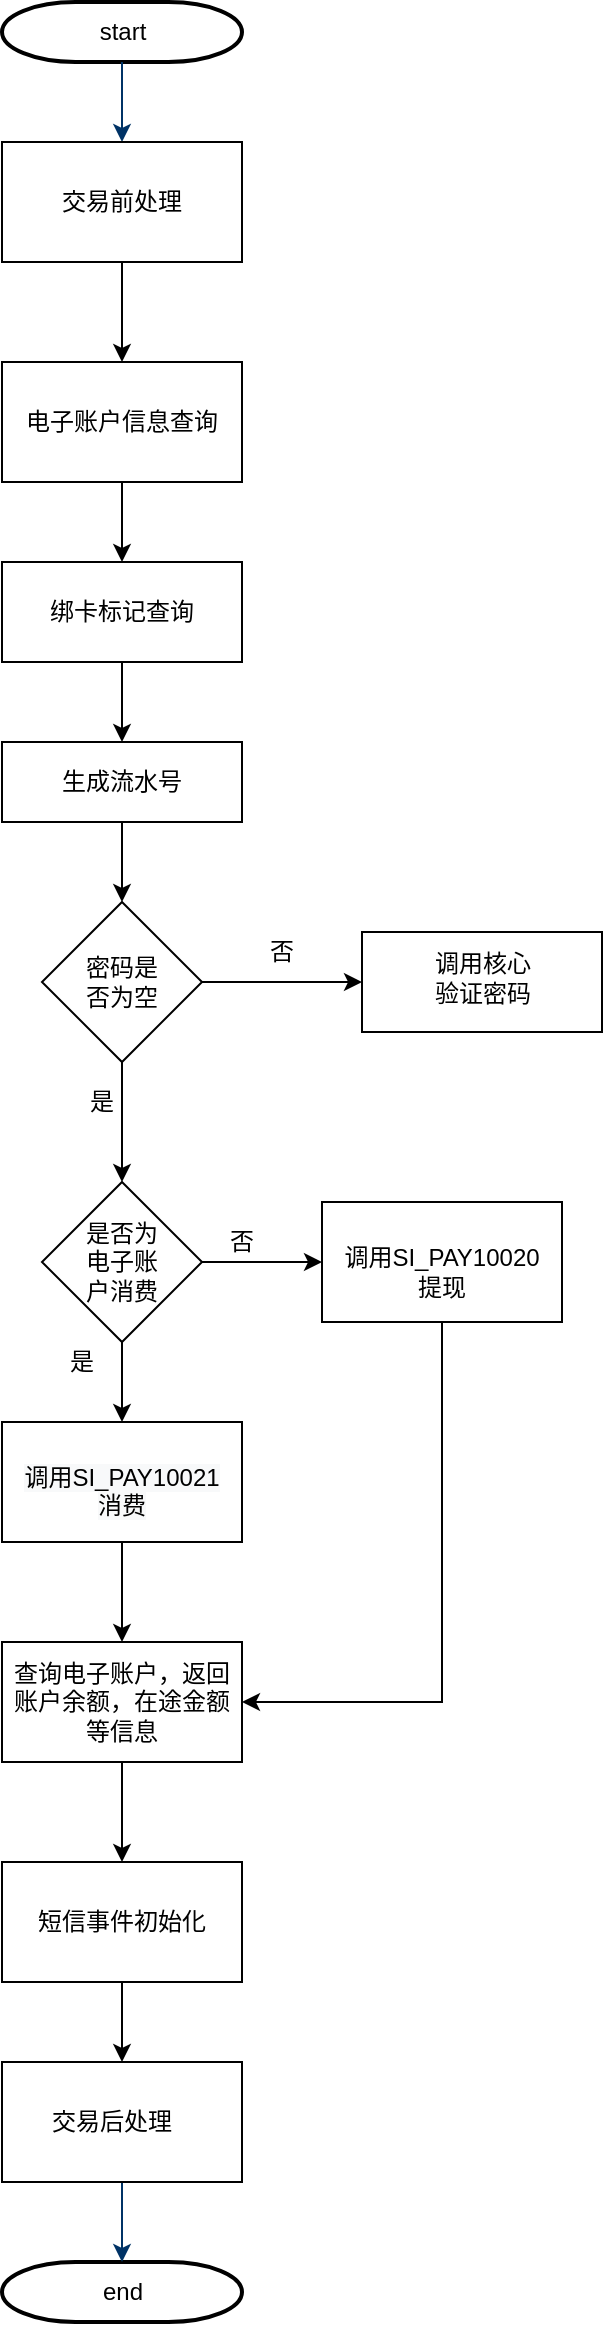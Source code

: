 <mxfile version="14.8.0" type="github" pages="5">
  <diagram id="6a731a19-8d31-9384-78a2-239565b7b9f0" name="SI_ACC80001">
    <mxGraphModel dx="868" dy="450" grid="1" gridSize="10" guides="1" tooltips="1" connect="1" arrows="1" fold="1" page="1" pageScale="1" pageWidth="1169" pageHeight="827" background="none" math="0" shadow="0">
      <root>
        <mxCell id="0" />
        <mxCell id="1" parent="0" />
        <mxCell id="2" value="start" style="shape=mxgraph.flowchart.terminator;strokeWidth=2;gradientColor=none;gradientDirection=north;fontStyle=0;html=1;" parent="1" vertex="1">
          <mxGeometry x="260" y="60" width="120" height="30" as="geometry" />
        </mxCell>
        <mxCell id="7" style="fontStyle=1;strokeColor=#003366;strokeWidth=1;html=1;" parent="1" source="2" edge="1">
          <mxGeometry relative="1" as="geometry">
            <mxPoint x="320" y="130" as="targetPoint" />
          </mxGeometry>
        </mxCell>
        <mxCell id="40" value="end" style="shape=mxgraph.flowchart.terminator;strokeWidth=2;gradientColor=none;gradientDirection=north;fontStyle=0;html=1;" parent="1" vertex="1">
          <mxGeometry x="260" y="1190" width="120" height="30" as="geometry" />
        </mxCell>
        <mxCell id="43" value="" style="edgeStyle=elbowEdgeStyle;elbow=vertical;entryX=0.5;entryY=0;entryPerimeter=0;fontStyle=1;strokeColor=#003366;strokeWidth=1;html=1;" parent="1" target="40" edge="1">
          <mxGeometry y="-720" width="100" height="100" as="geometry">
            <mxPoint x="320" y="1150" as="sourcePoint" />
            <mxPoint x="100" y="-720" as="targetPoint" />
          </mxGeometry>
        </mxCell>
        <mxCell id="XqcrUaqYiDmMF5uCV5Nd-58" style="edgeStyle=orthogonalEdgeStyle;rounded=0;orthogonalLoop=1;jettySize=auto;html=1;entryX=0.5;entryY=0;entryDx=0;entryDy=0;" parent="1" source="XqcrUaqYiDmMF5uCV5Nd-55" target="XqcrUaqYiDmMF5uCV5Nd-57" edge="1">
          <mxGeometry relative="1" as="geometry" />
        </mxCell>
        <mxCell id="XqcrUaqYiDmMF5uCV5Nd-55" value="" style="rounded=0;whiteSpace=wrap;html=1;" parent="1" vertex="1">
          <mxGeometry x="260" y="130" width="120" height="60" as="geometry" />
        </mxCell>
        <mxCell id="XqcrUaqYiDmMF5uCV5Nd-56" value="交易前处理" style="text;html=1;strokeColor=none;fillColor=none;align=center;verticalAlign=middle;whiteSpace=wrap;rounded=0;" parent="1" vertex="1">
          <mxGeometry x="280" y="150" width="80" height="20" as="geometry" />
        </mxCell>
        <mxCell id="XqcrUaqYiDmMF5uCV5Nd-62" style="edgeStyle=orthogonalEdgeStyle;rounded=0;orthogonalLoop=1;jettySize=auto;html=1;exitX=0.5;exitY=1;exitDx=0;exitDy=0;entryX=0.5;entryY=0;entryDx=0;entryDy=0;" parent="1" source="XqcrUaqYiDmMF5uCV5Nd-57" target="XqcrUaqYiDmMF5uCV5Nd-60" edge="1">
          <mxGeometry relative="1" as="geometry" />
        </mxCell>
        <mxCell id="XqcrUaqYiDmMF5uCV5Nd-57" value="" style="rounded=0;whiteSpace=wrap;html=1;" parent="1" vertex="1">
          <mxGeometry x="260" y="240" width="120" height="60" as="geometry" />
        </mxCell>
        <mxCell id="XqcrUaqYiDmMF5uCV5Nd-59" value="电子账户信息查询" style="text;html=1;strokeColor=none;fillColor=none;align=center;verticalAlign=middle;whiteSpace=wrap;rounded=0;" parent="1" vertex="1">
          <mxGeometry x="260" y="260" width="120" height="20" as="geometry" />
        </mxCell>
        <mxCell id="XqcrUaqYiDmMF5uCV5Nd-65" style="edgeStyle=orthogonalEdgeStyle;rounded=0;orthogonalLoop=1;jettySize=auto;html=1;exitX=0.5;exitY=1;exitDx=0;exitDy=0;entryX=0.5;entryY=0;entryDx=0;entryDy=0;" parent="1" source="XqcrUaqYiDmMF5uCV5Nd-60" target="XqcrUaqYiDmMF5uCV5Nd-63" edge="1">
          <mxGeometry relative="1" as="geometry" />
        </mxCell>
        <mxCell id="XqcrUaqYiDmMF5uCV5Nd-60" value="" style="rounded=0;whiteSpace=wrap;html=1;" parent="1" vertex="1">
          <mxGeometry x="260" y="340" width="120" height="50" as="geometry" />
        </mxCell>
        <mxCell id="XqcrUaqYiDmMF5uCV5Nd-61" value="绑卡标记查询" style="text;html=1;strokeColor=none;fillColor=none;align=center;verticalAlign=middle;whiteSpace=wrap;rounded=0;" parent="1" vertex="1">
          <mxGeometry x="260" y="355" width="120" height="20" as="geometry" />
        </mxCell>
        <mxCell id="XqcrUaqYiDmMF5uCV5Nd-68" style="edgeStyle=orthogonalEdgeStyle;rounded=0;orthogonalLoop=1;jettySize=auto;html=1;exitX=0.5;exitY=1;exitDx=0;exitDy=0;entryX=0.5;entryY=0;entryDx=0;entryDy=0;" parent="1" source="XqcrUaqYiDmMF5uCV5Nd-63" target="XqcrUaqYiDmMF5uCV5Nd-66" edge="1">
          <mxGeometry relative="1" as="geometry" />
        </mxCell>
        <mxCell id="XqcrUaqYiDmMF5uCV5Nd-63" value="" style="rounded=0;whiteSpace=wrap;html=1;" parent="1" vertex="1">
          <mxGeometry x="260" y="430" width="120" height="40" as="geometry" />
        </mxCell>
        <mxCell id="XqcrUaqYiDmMF5uCV5Nd-64" value="生成流水号" style="text;html=1;strokeColor=none;fillColor=none;align=center;verticalAlign=middle;whiteSpace=wrap;rounded=0;" parent="1" vertex="1">
          <mxGeometry x="260" y="440" width="120" height="20" as="geometry" />
        </mxCell>
        <mxCell id="XqcrUaqYiDmMF5uCV5Nd-71" style="edgeStyle=orthogonalEdgeStyle;rounded=0;orthogonalLoop=1;jettySize=auto;html=1;entryX=0;entryY=0.5;entryDx=0;entryDy=0;" parent="1" source="XqcrUaqYiDmMF5uCV5Nd-66" target="XqcrUaqYiDmMF5uCV5Nd-69" edge="1">
          <mxGeometry relative="1" as="geometry" />
        </mxCell>
        <mxCell id="XqcrUaqYiDmMF5uCV5Nd-73" style="edgeStyle=orthogonalEdgeStyle;rounded=0;orthogonalLoop=1;jettySize=auto;html=1;exitX=0.5;exitY=1;exitDx=0;exitDy=0;" parent="1" source="XqcrUaqYiDmMF5uCV5Nd-66" edge="1">
          <mxGeometry relative="1" as="geometry">
            <mxPoint x="320" y="650" as="targetPoint" />
          </mxGeometry>
        </mxCell>
        <mxCell id="XqcrUaqYiDmMF5uCV5Nd-66" value="" style="rhombus;whiteSpace=wrap;html=1;" parent="1" vertex="1">
          <mxGeometry x="280" y="510" width="80" height="80" as="geometry" />
        </mxCell>
        <mxCell id="XqcrUaqYiDmMF5uCV5Nd-67" value="密码是否为空" style="text;html=1;strokeColor=none;fillColor=none;align=center;verticalAlign=middle;whiteSpace=wrap;rounded=0;" parent="1" vertex="1">
          <mxGeometry x="300" y="540" width="40" height="20" as="geometry" />
        </mxCell>
        <mxCell id="XqcrUaqYiDmMF5uCV5Nd-69" value="" style="rounded=0;whiteSpace=wrap;html=1;" parent="1" vertex="1">
          <mxGeometry x="440" y="525" width="120" height="50" as="geometry" />
        </mxCell>
        <mxCell id="XqcrUaqYiDmMF5uCV5Nd-70" value="调用核心验证密码" style="text;html=1;strokeColor=none;fillColor=none;align=center;verticalAlign=middle;whiteSpace=wrap;rounded=0;" parent="1" vertex="1">
          <mxGeometry x="472.5" y="540" width="55" height="15" as="geometry" />
        </mxCell>
        <mxCell id="XqcrUaqYiDmMF5uCV5Nd-72" value="否" style="text;html=1;strokeColor=none;fillColor=none;align=center;verticalAlign=middle;whiteSpace=wrap;rounded=0;" parent="1" vertex="1">
          <mxGeometry x="380" y="525" width="40" height="20" as="geometry" />
        </mxCell>
        <mxCell id="XqcrUaqYiDmMF5uCV5Nd-75" value="是" style="text;html=1;strokeColor=none;fillColor=none;align=center;verticalAlign=middle;whiteSpace=wrap;rounded=0;" parent="1" vertex="1">
          <mxGeometry x="290" y="600" width="40" height="20" as="geometry" />
        </mxCell>
        <mxCell id="XqcrUaqYiDmMF5uCV5Nd-81" style="edgeStyle=orthogonalEdgeStyle;rounded=0;orthogonalLoop=1;jettySize=auto;html=1;exitX=0.5;exitY=1;exitDx=0;exitDy=0;entryX=0.5;entryY=0;entryDx=0;entryDy=0;" parent="1" source="XqcrUaqYiDmMF5uCV5Nd-77" target="XqcrUaqYiDmMF5uCV5Nd-79" edge="1">
          <mxGeometry relative="1" as="geometry" />
        </mxCell>
        <mxCell id="XqcrUaqYiDmMF5uCV5Nd-82" style="edgeStyle=orthogonalEdgeStyle;rounded=0;orthogonalLoop=1;jettySize=auto;html=1;exitX=1;exitY=0.5;exitDx=0;exitDy=0;entryX=0;entryY=0.5;entryDx=0;entryDy=0;" parent="1" source="XqcrUaqYiDmMF5uCV5Nd-77" target="XqcrUaqYiDmMF5uCV5Nd-80" edge="1">
          <mxGeometry relative="1" as="geometry" />
        </mxCell>
        <mxCell id="XqcrUaqYiDmMF5uCV5Nd-77" value="" style="rhombus;whiteSpace=wrap;html=1;" parent="1" vertex="1">
          <mxGeometry x="280" y="650" width="80" height="80" as="geometry" />
        </mxCell>
        <mxCell id="XqcrUaqYiDmMF5uCV5Nd-78" value="是否为电子账户消费" style="text;html=1;strokeColor=none;fillColor=none;align=center;verticalAlign=middle;whiteSpace=wrap;rounded=0;" parent="1" vertex="1">
          <mxGeometry x="300" y="680" width="40" height="20" as="geometry" />
        </mxCell>
        <mxCell id="XqcrUaqYiDmMF5uCV5Nd-88" style="edgeStyle=orthogonalEdgeStyle;rounded=0;orthogonalLoop=1;jettySize=auto;html=1;exitX=0.5;exitY=1;exitDx=0;exitDy=0;" parent="1" source="XqcrUaqYiDmMF5uCV5Nd-79" target="XqcrUaqYiDmMF5uCV5Nd-87" edge="1">
          <mxGeometry relative="1" as="geometry" />
        </mxCell>
        <mxCell id="XqcrUaqYiDmMF5uCV5Nd-79" value="" style="rounded=0;whiteSpace=wrap;html=1;" parent="1" vertex="1">
          <mxGeometry x="260" y="770" width="120" height="60" as="geometry" />
        </mxCell>
        <mxCell id="XqcrUaqYiDmMF5uCV5Nd-90" style="edgeStyle=orthogonalEdgeStyle;rounded=0;orthogonalLoop=1;jettySize=auto;html=1;exitX=0.5;exitY=1;exitDx=0;exitDy=0;entryX=1;entryY=0.5;entryDx=0;entryDy=0;" parent="1" source="XqcrUaqYiDmMF5uCV5Nd-80" target="XqcrUaqYiDmMF5uCV5Nd-89" edge="1">
          <mxGeometry relative="1" as="geometry" />
        </mxCell>
        <mxCell id="XqcrUaqYiDmMF5uCV5Nd-80" value="" style="rounded=0;whiteSpace=wrap;html=1;" parent="1" vertex="1">
          <mxGeometry x="420" y="660" width="120" height="60" as="geometry" />
        </mxCell>
        <mxCell id="XqcrUaqYiDmMF5uCV5Nd-83" value="否" style="text;html=1;strokeColor=none;fillColor=none;align=center;verticalAlign=middle;whiteSpace=wrap;rounded=0;" parent="1" vertex="1">
          <mxGeometry x="360" y="670" width="40" height="20" as="geometry" />
        </mxCell>
        <mxCell id="XqcrUaqYiDmMF5uCV5Nd-84" value="是" style="text;html=1;strokeColor=none;fillColor=none;align=center;verticalAlign=middle;whiteSpace=wrap;rounded=0;" parent="1" vertex="1">
          <mxGeometry x="280" y="730" width="40" height="20" as="geometry" />
        </mxCell>
        <mxCell id="XqcrUaqYiDmMF5uCV5Nd-85" value="调用SI_PAY10020提现" style="text;html=1;strokeColor=none;fillColor=none;align=center;verticalAlign=middle;whiteSpace=wrap;rounded=0;" parent="1" vertex="1">
          <mxGeometry x="425" y="680" width="110" height="30" as="geometry" />
        </mxCell>
        <mxCell id="XqcrUaqYiDmMF5uCV5Nd-86" value="&lt;br&gt;&lt;br&gt;&lt;span style=&quot;color: rgb(0 , 0 , 0) ; font-family: &amp;#34;helvetica&amp;#34; ; font-size: 12px ; font-style: normal ; font-weight: 400 ; letter-spacing: normal ; text-align: center ; text-indent: 0px ; text-transform: none ; word-spacing: 0px ; background-color: rgb(248 , 249 , 250) ; display: inline ; float: none&quot;&gt;调用SI_PAY10021消费&lt;/span&gt;&lt;br&gt;" style="text;html=1;strokeColor=none;fillColor=none;align=center;verticalAlign=middle;whiteSpace=wrap;rounded=0;" parent="1" vertex="1">
          <mxGeometry x="270" y="780" width="100" height="20" as="geometry" />
        </mxCell>
        <mxCell id="XqcrUaqYiDmMF5uCV5Nd-95" style="edgeStyle=orthogonalEdgeStyle;rounded=0;orthogonalLoop=1;jettySize=auto;html=1;exitX=0.5;exitY=1;exitDx=0;exitDy=0;" parent="1" source="XqcrUaqYiDmMF5uCV5Nd-87" target="XqcrUaqYiDmMF5uCV5Nd-91" edge="1">
          <mxGeometry relative="1" as="geometry" />
        </mxCell>
        <mxCell id="XqcrUaqYiDmMF5uCV5Nd-87" value="" style="rounded=0;whiteSpace=wrap;html=1;" parent="1" vertex="1">
          <mxGeometry x="260" y="880" width="120" height="60" as="geometry" />
        </mxCell>
        <mxCell id="XqcrUaqYiDmMF5uCV5Nd-89" value="查询电子账户，返回账户余额，在途金额等信息" style="text;html=1;strokeColor=none;fillColor=none;align=center;verticalAlign=middle;whiteSpace=wrap;rounded=0;" parent="1" vertex="1">
          <mxGeometry x="260" y="900" width="120" height="20" as="geometry" />
        </mxCell>
        <mxCell id="XqcrUaqYiDmMF5uCV5Nd-96" value="" style="edgeStyle=orthogonalEdgeStyle;rounded=0;orthogonalLoop=1;jettySize=auto;html=1;entryX=0.5;entryY=0;entryDx=0;entryDy=0;" parent="1" source="XqcrUaqYiDmMF5uCV5Nd-91" target="XqcrUaqYiDmMF5uCV5Nd-92" edge="1">
          <mxGeometry relative="1" as="geometry" />
        </mxCell>
        <mxCell id="XqcrUaqYiDmMF5uCV5Nd-91" value="" style="rounded=0;whiteSpace=wrap;html=1;" parent="1" vertex="1">
          <mxGeometry x="260" y="990" width="120" height="60" as="geometry" />
        </mxCell>
        <mxCell id="XqcrUaqYiDmMF5uCV5Nd-92" value="" style="rounded=0;whiteSpace=wrap;html=1;" parent="1" vertex="1">
          <mxGeometry x="260" y="1090" width="120" height="60" as="geometry" />
        </mxCell>
        <mxCell id="XqcrUaqYiDmMF5uCV5Nd-93" value="短信事件初始化" style="text;html=1;strokeColor=none;fillColor=none;align=center;verticalAlign=middle;whiteSpace=wrap;rounded=0;" parent="1" vertex="1">
          <mxGeometry x="270" y="1015" width="100" height="10" as="geometry" />
        </mxCell>
        <mxCell id="XqcrUaqYiDmMF5uCV5Nd-94" value="交易后处理" style="text;html=1;strokeColor=none;fillColor=none;align=center;verticalAlign=middle;whiteSpace=wrap;rounded=0;" parent="1" vertex="1">
          <mxGeometry x="280" y="1110" width="70" height="20" as="geometry" />
        </mxCell>
      </root>
    </mxGraphModel>
  </diagram>
  <diagram id="uydAdrOCAIpRzHLqBWHw" name="SI_ACC80003">
    <mxGraphModel dx="868" dy="394" grid="1" gridSize="10" guides="1" tooltips="1" connect="1" arrows="1" fold="1" page="1" pageScale="1" pageWidth="827" pageHeight="1169" math="0" shadow="0">
      <root>
        <mxCell id="pQ9_uvLMdEH-zwh8NULI-0" />
        <mxCell id="pQ9_uvLMdEH-zwh8NULI-1" parent="pQ9_uvLMdEH-zwh8NULI-0" />
        <mxCell id="pQ9_uvLMdEH-zwh8NULI-6" style="edgeStyle=orthogonalEdgeStyle;rounded=0;orthogonalLoop=1;jettySize=auto;html=1;entryX=0.5;entryY=0;entryDx=0;entryDy=0;" edge="1" parent="pQ9_uvLMdEH-zwh8NULI-1" source="pQ9_uvLMdEH-zwh8NULI-2" target="pQ9_uvLMdEH-zwh8NULI-4">
          <mxGeometry relative="1" as="geometry" />
        </mxCell>
        <mxCell id="pQ9_uvLMdEH-zwh8NULI-2" value="" style="ellipse;whiteSpace=wrap;html=1;" vertex="1" parent="pQ9_uvLMdEH-zwh8NULI-1">
          <mxGeometry x="330" y="20" width="84" height="50" as="geometry" />
        </mxCell>
        <mxCell id="pQ9_uvLMdEH-zwh8NULI-3" value="start" style="text;html=1;strokeColor=none;fillColor=none;align=center;verticalAlign=middle;whiteSpace=wrap;rounded=0;" vertex="1" parent="pQ9_uvLMdEH-zwh8NULI-1">
          <mxGeometry x="352" y="35" width="40" height="20" as="geometry" />
        </mxCell>
        <mxCell id="pQ9_uvLMdEH-zwh8NULI-9" style="edgeStyle=orthogonalEdgeStyle;rounded=0;orthogonalLoop=1;jettySize=auto;html=1;exitX=0.5;exitY=1;exitDx=0;exitDy=0;" edge="1" parent="pQ9_uvLMdEH-zwh8NULI-1" source="pQ9_uvLMdEH-zwh8NULI-4" target="pQ9_uvLMdEH-zwh8NULI-7">
          <mxGeometry relative="1" as="geometry" />
        </mxCell>
        <mxCell id="pQ9_uvLMdEH-zwh8NULI-4" value="" style="rounded=0;whiteSpace=wrap;html=1;" vertex="1" parent="pQ9_uvLMdEH-zwh8NULI-1">
          <mxGeometry x="321" y="100" width="102" height="40" as="geometry" />
        </mxCell>
        <mxCell id="pQ9_uvLMdEH-zwh8NULI-5" value="服务前处理" style="text;html=1;strokeColor=none;fillColor=none;align=center;verticalAlign=middle;whiteSpace=wrap;rounded=0;" vertex="1" parent="pQ9_uvLMdEH-zwh8NULI-1">
          <mxGeometry x="340" y="110" width="70" height="20" as="geometry" />
        </mxCell>
        <mxCell id="pQ9_uvLMdEH-zwh8NULI-12" style="edgeStyle=orthogonalEdgeStyle;rounded=0;orthogonalLoop=1;jettySize=auto;html=1;exitX=0.5;exitY=1;exitDx=0;exitDy=0;entryX=0.5;entryY=0;entryDx=0;entryDy=0;" edge="1" parent="pQ9_uvLMdEH-zwh8NULI-1" source="pQ9_uvLMdEH-zwh8NULI-7" target="pQ9_uvLMdEH-zwh8NULI-10">
          <mxGeometry relative="1" as="geometry" />
        </mxCell>
        <mxCell id="pQ9_uvLMdEH-zwh8NULI-13" style="edgeStyle=orthogonalEdgeStyle;rounded=0;orthogonalLoop=1;jettySize=auto;html=1;exitX=1;exitY=0.5;exitDx=0;exitDy=0;entryX=0;entryY=0.5;entryDx=0;entryDy=0;" edge="1" parent="pQ9_uvLMdEH-zwh8NULI-1" source="pQ9_uvLMdEH-zwh8NULI-7" target="pQ9_uvLMdEH-zwh8NULI-11">
          <mxGeometry relative="1" as="geometry" />
        </mxCell>
        <mxCell id="pQ9_uvLMdEH-zwh8NULI-7" value="" style="rhombus;whiteSpace=wrap;html=1;" vertex="1" parent="pQ9_uvLMdEH-zwh8NULI-1">
          <mxGeometry x="332" y="180" width="80" height="80" as="geometry" />
        </mxCell>
        <mxCell id="pQ9_uvLMdEH-zwh8NULI-8" value="冻结类型为0" style="text;html=1;strokeColor=none;fillColor=none;align=center;verticalAlign=middle;whiteSpace=wrap;rounded=0;" vertex="1" parent="pQ9_uvLMdEH-zwh8NULI-1">
          <mxGeometry x="352" y="210" width="40" height="20" as="geometry" />
        </mxCell>
        <mxCell id="pQ9_uvLMdEH-zwh8NULI-20" style="edgeStyle=orthogonalEdgeStyle;rounded=0;orthogonalLoop=1;jettySize=auto;html=1;entryX=0.5;entryY=0;entryDx=0;entryDy=0;" edge="1" parent="pQ9_uvLMdEH-zwh8NULI-1" source="pQ9_uvLMdEH-zwh8NULI-10" target="pQ9_uvLMdEH-zwh8NULI-18">
          <mxGeometry relative="1" as="geometry" />
        </mxCell>
        <mxCell id="pQ9_uvLMdEH-zwh8NULI-10" value="" style="rounded=0;whiteSpace=wrap;html=1;" vertex="1" parent="pQ9_uvLMdEH-zwh8NULI-1">
          <mxGeometry x="326" y="310" width="92" height="50" as="geometry" />
        </mxCell>
        <mxCell id="pQ9_uvLMdEH-zwh8NULI-21" style="edgeStyle=orthogonalEdgeStyle;rounded=0;orthogonalLoop=1;jettySize=auto;html=1;exitX=0.5;exitY=1;exitDx=0;exitDy=0;entryX=1;entryY=0.5;entryDx=0;entryDy=0;" edge="1" parent="pQ9_uvLMdEH-zwh8NULI-1" source="pQ9_uvLMdEH-zwh8NULI-11" target="pQ9_uvLMdEH-zwh8NULI-18">
          <mxGeometry relative="1" as="geometry" />
        </mxCell>
        <mxCell id="pQ9_uvLMdEH-zwh8NULI-11" value="" style="rounded=0;whiteSpace=wrap;html=1;" vertex="1" parent="pQ9_uvLMdEH-zwh8NULI-1">
          <mxGeometry x="460" y="195" width="92" height="50" as="geometry" />
        </mxCell>
        <mxCell id="pQ9_uvLMdEH-zwh8NULI-14" value="是" style="text;html=1;strokeColor=none;fillColor=none;align=center;verticalAlign=middle;whiteSpace=wrap;rounded=0;" vertex="1" parent="pQ9_uvLMdEH-zwh8NULI-1">
          <mxGeometry x="321" y="270" width="40" height="20" as="geometry" />
        </mxCell>
        <mxCell id="pQ9_uvLMdEH-zwh8NULI-15" value="否" style="text;html=1;strokeColor=none;fillColor=none;align=center;verticalAlign=middle;whiteSpace=wrap;rounded=0;" vertex="1" parent="pQ9_uvLMdEH-zwh8NULI-1">
          <mxGeometry x="410" y="195" width="40" height="20" as="geometry" />
        </mxCell>
        <mxCell id="pQ9_uvLMdEH-zwh8NULI-16" value="冻结" style="text;html=1;strokeColor=none;fillColor=none;align=center;verticalAlign=middle;whiteSpace=wrap;rounded=0;" vertex="1" parent="pQ9_uvLMdEH-zwh8NULI-1">
          <mxGeometry x="352" y="325" width="40" height="20" as="geometry" />
        </mxCell>
        <mxCell id="pQ9_uvLMdEH-zwh8NULI-17" value="解冻" style="text;html=1;strokeColor=none;fillColor=none;align=center;verticalAlign=middle;whiteSpace=wrap;rounded=0;" vertex="1" parent="pQ9_uvLMdEH-zwh8NULI-1">
          <mxGeometry x="486" y="210" width="40" height="20" as="geometry" />
        </mxCell>
        <mxCell id="pQ9_uvLMdEH-zwh8NULI-25" style="edgeStyle=orthogonalEdgeStyle;rounded=0;orthogonalLoop=1;jettySize=auto;html=1;entryX=0.5;entryY=0;entryDx=0;entryDy=0;" edge="1" parent="pQ9_uvLMdEH-zwh8NULI-1" source="pQ9_uvLMdEH-zwh8NULI-18" target="pQ9_uvLMdEH-zwh8NULI-22">
          <mxGeometry relative="1" as="geometry" />
        </mxCell>
        <mxCell id="pQ9_uvLMdEH-zwh8NULI-18" value="" style="rounded=0;whiteSpace=wrap;html=1;" vertex="1" parent="pQ9_uvLMdEH-zwh8NULI-1">
          <mxGeometry x="321" y="410" width="102" height="50" as="geometry" />
        </mxCell>
        <mxCell id="pQ9_uvLMdEH-zwh8NULI-19" value="服务后处理" style="text;html=1;strokeColor=none;fillColor=none;align=center;verticalAlign=middle;whiteSpace=wrap;rounded=0;" vertex="1" parent="pQ9_uvLMdEH-zwh8NULI-1">
          <mxGeometry x="337" y="425" width="70" height="20" as="geometry" />
        </mxCell>
        <mxCell id="pQ9_uvLMdEH-zwh8NULI-22" value="" style="ellipse;whiteSpace=wrap;html=1;" vertex="1" parent="pQ9_uvLMdEH-zwh8NULI-1">
          <mxGeometry x="330" y="500" width="84" height="50" as="geometry" />
        </mxCell>
        <mxCell id="pQ9_uvLMdEH-zwh8NULI-23" value="end" style="text;html=1;strokeColor=none;fillColor=none;align=center;verticalAlign=middle;whiteSpace=wrap;rounded=0;" vertex="1" parent="pQ9_uvLMdEH-zwh8NULI-1">
          <mxGeometry x="352" y="515" width="40" height="20" as="geometry" />
        </mxCell>
      </root>
    </mxGraphModel>
  </diagram>
  <diagram id="6TRTj_d5HPUeVjv0wu4c" name="SI_ACC80004">
    <mxGraphModel dx="868" dy="450" grid="1" gridSize="10" guides="1" tooltips="1" connect="1" arrows="1" fold="1" page="1" pageScale="1" pageWidth="827" pageHeight="1169" math="0" shadow="0">
      <root>
        <mxCell id="GQi_tKyjhnCD5pNJpm1--0" />
        <mxCell id="GQi_tKyjhnCD5pNJpm1--1" parent="GQi_tKyjhnCD5pNJpm1--0" />
        <mxCell id="SzGrBbd-RtnZoRWZEI4l-0" style="edgeStyle=orthogonalEdgeStyle;rounded=0;orthogonalLoop=1;jettySize=auto;html=1;entryX=0.5;entryY=0;entryDx=0;entryDy=0;" parent="GQi_tKyjhnCD5pNJpm1--1" source="SzGrBbd-RtnZoRWZEI4l-1" target="SzGrBbd-RtnZoRWZEI4l-4" edge="1">
          <mxGeometry relative="1" as="geometry" />
        </mxCell>
        <mxCell id="SzGrBbd-RtnZoRWZEI4l-1" value="" style="ellipse;whiteSpace=wrap;html=1;" parent="GQi_tKyjhnCD5pNJpm1--1" vertex="1">
          <mxGeometry x="330" y="20" width="84" height="50" as="geometry" />
        </mxCell>
        <mxCell id="SzGrBbd-RtnZoRWZEI4l-2" value="start" style="text;html=1;strokeColor=none;fillColor=none;align=center;verticalAlign=middle;whiteSpace=wrap;rounded=0;" parent="GQi_tKyjhnCD5pNJpm1--1" vertex="1">
          <mxGeometry x="352" y="35" width="40" height="20" as="geometry" />
        </mxCell>
        <mxCell id="SzGrBbd-RtnZoRWZEI4l-3" style="edgeStyle=orthogonalEdgeStyle;rounded=0;orthogonalLoop=1;jettySize=auto;html=1;exitX=0.5;exitY=1;exitDx=0;exitDy=0;" parent="GQi_tKyjhnCD5pNJpm1--1" source="SzGrBbd-RtnZoRWZEI4l-4" edge="1">
          <mxGeometry relative="1" as="geometry">
            <mxPoint x="372" y="180" as="targetPoint" />
          </mxGeometry>
        </mxCell>
        <mxCell id="SzGrBbd-RtnZoRWZEI4l-4" value="" style="rounded=0;whiteSpace=wrap;html=1;" parent="GQi_tKyjhnCD5pNJpm1--1" vertex="1">
          <mxGeometry x="321" y="100" width="102" height="40" as="geometry" />
        </mxCell>
        <mxCell id="SzGrBbd-RtnZoRWZEI4l-5" value="服务前处理" style="text;html=1;strokeColor=none;fillColor=none;align=center;verticalAlign=middle;whiteSpace=wrap;rounded=0;" parent="GQi_tKyjhnCD5pNJpm1--1" vertex="1">
          <mxGeometry x="340" y="110" width="70" height="20" as="geometry" />
        </mxCell>
        <mxCell id="SzGrBbd-RtnZoRWZEI4l-18" style="edgeStyle=orthogonalEdgeStyle;rounded=0;orthogonalLoop=1;jettySize=auto;html=1;entryX=0.5;entryY=0;entryDx=0;entryDy=0;" parent="GQi_tKyjhnCD5pNJpm1--1" source="SzGrBbd-RtnZoRWZEI4l-19" target="SzGrBbd-RtnZoRWZEI4l-21" edge="1">
          <mxGeometry relative="1" as="geometry" />
        </mxCell>
        <mxCell id="SzGrBbd-RtnZoRWZEI4l-19" value="" style="rounded=0;whiteSpace=wrap;html=1;" parent="GQi_tKyjhnCD5pNJpm1--1" vertex="1">
          <mxGeometry x="320" y="550" width="102" height="50" as="geometry" />
        </mxCell>
        <mxCell id="SzGrBbd-RtnZoRWZEI4l-21" value="" style="ellipse;whiteSpace=wrap;html=1;" parent="GQi_tKyjhnCD5pNJpm1--1" vertex="1">
          <mxGeometry x="329" y="640" width="84" height="50" as="geometry" />
        </mxCell>
        <mxCell id="SzGrBbd-RtnZoRWZEI4l-22" value="end" style="text;html=1;strokeColor=none;fillColor=none;align=center;verticalAlign=middle;whiteSpace=wrap;rounded=0;" parent="GQi_tKyjhnCD5pNJpm1--1" vertex="1">
          <mxGeometry x="350" y="655" width="40" height="20" as="geometry" />
        </mxCell>
        <mxCell id="SzGrBbd-RtnZoRWZEI4l-26" style="edgeStyle=orthogonalEdgeStyle;rounded=0;orthogonalLoop=1;jettySize=auto;html=1;exitX=0.5;exitY=1;exitDx=0;exitDy=0;entryX=0.5;entryY=0;entryDx=0;entryDy=0;" parent="GQi_tKyjhnCD5pNJpm1--1" source="SzGrBbd-RtnZoRWZEI4l-23" target="SzGrBbd-RtnZoRWZEI4l-25" edge="1">
          <mxGeometry relative="1" as="geometry" />
        </mxCell>
        <mxCell id="SzGrBbd-RtnZoRWZEI4l-23" value="" style="rounded=0;whiteSpace=wrap;html=1;" parent="GQi_tKyjhnCD5pNJpm1--1" vertex="1">
          <mxGeometry x="310" y="180" width="122" height="50" as="geometry" />
        </mxCell>
        <mxCell id="SzGrBbd-RtnZoRWZEI4l-24" value="电子账户信息查询" style="text;html=1;strokeColor=none;fillColor=none;align=center;verticalAlign=middle;whiteSpace=wrap;rounded=0;" parent="GQi_tKyjhnCD5pNJpm1--1" vertex="1">
          <mxGeometry x="325" y="197.5" width="100" height="15" as="geometry" />
        </mxCell>
        <mxCell id="SzGrBbd-RtnZoRWZEI4l-30" style="edgeStyle=orthogonalEdgeStyle;rounded=0;orthogonalLoop=1;jettySize=auto;html=1;exitX=0.5;exitY=1;exitDx=0;exitDy=0;entryX=0.5;entryY=0;entryDx=0;entryDy=0;" parent="GQi_tKyjhnCD5pNJpm1--1" source="SzGrBbd-RtnZoRWZEI4l-25" target="SzGrBbd-RtnZoRWZEI4l-28" edge="1">
          <mxGeometry relative="1" as="geometry" />
        </mxCell>
        <mxCell id="SzGrBbd-RtnZoRWZEI4l-25" value="" style="rounded=0;whiteSpace=wrap;html=1;" parent="GQi_tKyjhnCD5pNJpm1--1" vertex="1">
          <mxGeometry x="311" y="270" width="120" height="50" as="geometry" />
        </mxCell>
        <mxCell id="SzGrBbd-RtnZoRWZEI4l-27" value="解冻" style="text;html=1;strokeColor=none;fillColor=none;align=center;verticalAlign=middle;whiteSpace=wrap;rounded=0;" parent="GQi_tKyjhnCD5pNJpm1--1" vertex="1">
          <mxGeometry x="350" y="285" width="40" height="20" as="geometry" />
        </mxCell>
        <mxCell id="SzGrBbd-RtnZoRWZEI4l-33" style="edgeStyle=orthogonalEdgeStyle;rounded=0;orthogonalLoop=1;jettySize=auto;html=1;entryX=0.5;entryY=0;entryDx=0;entryDy=0;" parent="GQi_tKyjhnCD5pNJpm1--1" source="SzGrBbd-RtnZoRWZEI4l-28" target="SzGrBbd-RtnZoRWZEI4l-31" edge="1">
          <mxGeometry relative="1" as="geometry" />
        </mxCell>
        <mxCell id="SzGrBbd-RtnZoRWZEI4l-28" value="" style="rounded=0;whiteSpace=wrap;html=1;" parent="GQi_tKyjhnCD5pNJpm1--1" vertex="1">
          <mxGeometry x="311" y="360" width="120" height="50" as="geometry" />
        </mxCell>
        <mxCell id="SzGrBbd-RtnZoRWZEI4l-29" value="调接口SI_PAY80007扣款记账" style="text;html=1;strokeColor=none;fillColor=none;align=center;verticalAlign=middle;whiteSpace=wrap;rounded=0;" parent="GQi_tKyjhnCD5pNJpm1--1" vertex="1">
          <mxGeometry x="330" y="375" width="80" height="15" as="geometry" />
        </mxCell>
        <mxCell id="SzGrBbd-RtnZoRWZEI4l-34" style="edgeStyle=orthogonalEdgeStyle;rounded=0;orthogonalLoop=1;jettySize=auto;html=1;exitX=0.5;exitY=1;exitDx=0;exitDy=0;entryX=0.5;entryY=0;entryDx=0;entryDy=0;" parent="GQi_tKyjhnCD5pNJpm1--1" source="SzGrBbd-RtnZoRWZEI4l-31" target="SzGrBbd-RtnZoRWZEI4l-19" edge="1">
          <mxGeometry relative="1" as="geometry" />
        </mxCell>
        <mxCell id="SzGrBbd-RtnZoRWZEI4l-31" value="" style="rounded=0;whiteSpace=wrap;html=1;" parent="GQi_tKyjhnCD5pNJpm1--1" vertex="1">
          <mxGeometry x="311" y="450" width="120" height="60" as="geometry" />
        </mxCell>
        <mxCell id="SzGrBbd-RtnZoRWZEI4l-32" value="获取电子账户可用余额，在途金额" style="text;html=1;strokeColor=none;fillColor=none;align=center;verticalAlign=middle;whiteSpace=wrap;rounded=0;" parent="GQi_tKyjhnCD5pNJpm1--1" vertex="1">
          <mxGeometry x="325" y="465" width="100" height="30" as="geometry" />
        </mxCell>
        <mxCell id="SzGrBbd-RtnZoRWZEI4l-35" value="服务后处理" style="text;html=1;strokeColor=none;fillColor=none;align=center;verticalAlign=middle;whiteSpace=wrap;rounded=0;" parent="GQi_tKyjhnCD5pNJpm1--1" vertex="1">
          <mxGeometry x="336" y="567.5" width="70" height="15" as="geometry" />
        </mxCell>
      </root>
    </mxGraphModel>
  </diagram>
  <diagram id="hBNhsq14VOSi3ioyk74m" name="SI_ACC80006">
    <mxGraphModel dx="1736" dy="900" grid="1" gridSize="10" guides="1" tooltips="1" connect="1" arrows="1" fold="1" page="1" pageScale="1" pageWidth="827" pageHeight="1169" math="0" shadow="0">
      <root>
        <mxCell id="T1rtG8w2dek3nrQxu8-y-0" />
        <mxCell id="T1rtG8w2dek3nrQxu8-y-1" parent="T1rtG8w2dek3nrQxu8-y-0" />
        <mxCell id="5Y2tAG-TIhGtTChpsRGf-0" style="edgeStyle=orthogonalEdgeStyle;rounded=0;orthogonalLoop=1;jettySize=auto;html=1;entryX=0.5;entryY=0;entryDx=0;entryDy=0;" edge="1" parent="T1rtG8w2dek3nrQxu8-y-1" source="5Y2tAG-TIhGtTChpsRGf-1" target="5Y2tAG-TIhGtTChpsRGf-4">
          <mxGeometry relative="1" as="geometry" />
        </mxCell>
        <mxCell id="5Y2tAG-TIhGtTChpsRGf-1" value="" style="ellipse;whiteSpace=wrap;html=1;" vertex="1" parent="T1rtG8w2dek3nrQxu8-y-1">
          <mxGeometry x="330" y="20" width="84" height="50" as="geometry" />
        </mxCell>
        <mxCell id="5Y2tAG-TIhGtTChpsRGf-2" value="start" style="text;html=1;strokeColor=none;fillColor=none;align=center;verticalAlign=middle;whiteSpace=wrap;rounded=0;" vertex="1" parent="T1rtG8w2dek3nrQxu8-y-1">
          <mxGeometry x="352" y="35" width="40" height="20" as="geometry" />
        </mxCell>
        <mxCell id="5Y2tAG-TIhGtTChpsRGf-3" style="edgeStyle=orthogonalEdgeStyle;rounded=0;orthogonalLoop=1;jettySize=auto;html=1;exitX=0.5;exitY=1;exitDx=0;exitDy=0;" edge="1" parent="T1rtG8w2dek3nrQxu8-y-1" source="5Y2tAG-TIhGtTChpsRGf-4">
          <mxGeometry relative="1" as="geometry">
            <mxPoint x="372" y="180" as="targetPoint" />
          </mxGeometry>
        </mxCell>
        <mxCell id="5Y2tAG-TIhGtTChpsRGf-4" value="" style="rounded=0;whiteSpace=wrap;html=1;" vertex="1" parent="T1rtG8w2dek3nrQxu8-y-1">
          <mxGeometry x="321" y="100" width="102" height="40" as="geometry" />
        </mxCell>
        <mxCell id="5Y2tAG-TIhGtTChpsRGf-5" value="服务前处理" style="text;html=1;strokeColor=none;fillColor=none;align=center;verticalAlign=middle;whiteSpace=wrap;rounded=0;" vertex="1" parent="T1rtG8w2dek3nrQxu8-y-1">
          <mxGeometry x="340" y="110" width="70" height="20" as="geometry" />
        </mxCell>
        <mxCell id="5Y2tAG-TIhGtTChpsRGf-6" style="edgeStyle=orthogonalEdgeStyle;rounded=0;orthogonalLoop=1;jettySize=auto;html=1;entryX=0.5;entryY=0;entryDx=0;entryDy=0;" edge="1" parent="T1rtG8w2dek3nrQxu8-y-1" source="5Y2tAG-TIhGtTChpsRGf-7" target="5Y2tAG-TIhGtTChpsRGf-8">
          <mxGeometry relative="1" as="geometry" />
        </mxCell>
        <mxCell id="5Y2tAG-TIhGtTChpsRGf-7" value="" style="rounded=0;whiteSpace=wrap;html=1;" vertex="1" parent="T1rtG8w2dek3nrQxu8-y-1">
          <mxGeometry x="320" y="680" width="102" height="50" as="geometry" />
        </mxCell>
        <mxCell id="5Y2tAG-TIhGtTChpsRGf-8" value="" style="ellipse;whiteSpace=wrap;html=1;" vertex="1" parent="T1rtG8w2dek3nrQxu8-y-1">
          <mxGeometry x="329" y="770" width="84" height="50" as="geometry" />
        </mxCell>
        <mxCell id="5Y2tAG-TIhGtTChpsRGf-9" value="end" style="text;html=1;strokeColor=none;fillColor=none;align=center;verticalAlign=middle;whiteSpace=wrap;rounded=0;" vertex="1" parent="T1rtG8w2dek3nrQxu8-y-1">
          <mxGeometry x="350" y="785" width="40" height="20" as="geometry" />
        </mxCell>
        <mxCell id="5Y2tAG-TIhGtTChpsRGf-10" style="edgeStyle=orthogonalEdgeStyle;rounded=0;orthogonalLoop=1;jettySize=auto;html=1;exitX=0.5;exitY=1;exitDx=0;exitDy=0;entryX=0.5;entryY=0;entryDx=0;entryDy=0;" edge="1" parent="T1rtG8w2dek3nrQxu8-y-1" source="5Y2tAG-TIhGtTChpsRGf-11" target="5Y2tAG-TIhGtTChpsRGf-14">
          <mxGeometry relative="1" as="geometry" />
        </mxCell>
        <mxCell id="5Y2tAG-TIhGtTChpsRGf-11" value="" style="rounded=0;whiteSpace=wrap;html=1;" vertex="1" parent="T1rtG8w2dek3nrQxu8-y-1">
          <mxGeometry x="310" y="180" width="122" height="50" as="geometry" />
        </mxCell>
        <mxCell id="5Y2tAG-TIhGtTChpsRGf-12" value="电子账户信息查询" style="text;html=1;strokeColor=none;fillColor=none;align=center;verticalAlign=middle;whiteSpace=wrap;rounded=0;" vertex="1" parent="T1rtG8w2dek3nrQxu8-y-1">
          <mxGeometry x="325" y="197.5" width="100" height="15" as="geometry" />
        </mxCell>
        <mxCell id="5Y2tAG-TIhGtTChpsRGf-13" style="edgeStyle=orthogonalEdgeStyle;rounded=0;orthogonalLoop=1;jettySize=auto;html=1;exitX=0.5;exitY=1;exitDx=0;exitDy=0;entryX=0.5;entryY=0;entryDx=0;entryDy=0;" edge="1" parent="T1rtG8w2dek3nrQxu8-y-1" source="5Y2tAG-TIhGtTChpsRGf-14" target="5Y2tAG-TIhGtTChpsRGf-17">
          <mxGeometry relative="1" as="geometry" />
        </mxCell>
        <mxCell id="5Y2tAG-TIhGtTChpsRGf-14" value="" style="rounded=0;whiteSpace=wrap;html=1;" vertex="1" parent="T1rtG8w2dek3nrQxu8-y-1">
          <mxGeometry x="311" y="270" width="120" height="50" as="geometry" />
        </mxCell>
        <mxCell id="5Y2tAG-TIhGtTChpsRGf-15" value="交易权限检查" style="text;html=1;strokeColor=none;fillColor=none;align=center;verticalAlign=middle;whiteSpace=wrap;rounded=0;" vertex="1" parent="T1rtG8w2dek3nrQxu8-y-1">
          <mxGeometry x="332" y="287.5" width="80" height="15" as="geometry" />
        </mxCell>
        <mxCell id="5Y2tAG-TIhGtTChpsRGf-16" style="edgeStyle=orthogonalEdgeStyle;rounded=0;orthogonalLoop=1;jettySize=auto;html=1;entryX=0.5;entryY=0;entryDx=0;entryDy=0;" edge="1" parent="T1rtG8w2dek3nrQxu8-y-1" source="5Y2tAG-TIhGtTChpsRGf-17" target="5Y2tAG-TIhGtTChpsRGf-20">
          <mxGeometry relative="1" as="geometry" />
        </mxCell>
        <mxCell id="5Y2tAG-TIhGtTChpsRGf-17" value="" style="rounded=0;whiteSpace=wrap;html=1;" vertex="1" parent="T1rtG8w2dek3nrQxu8-y-1">
          <mxGeometry x="311" y="360" width="120" height="50" as="geometry" />
        </mxCell>
        <mxCell id="5Y2tAG-TIhGtTChpsRGf-18" value="调接口SI_PAY10023转入" style="text;html=1;strokeColor=none;fillColor=none;align=center;verticalAlign=middle;whiteSpace=wrap;rounded=0;" vertex="1" parent="T1rtG8w2dek3nrQxu8-y-1">
          <mxGeometry x="322" y="377.5" width="100" height="15" as="geometry" />
        </mxCell>
        <mxCell id="5Y2tAG-TIhGtTChpsRGf-26" style="edgeStyle=orthogonalEdgeStyle;rounded=0;orthogonalLoop=1;jettySize=auto;html=1;" edge="1" parent="T1rtG8w2dek3nrQxu8-y-1" source="5Y2tAG-TIhGtTChpsRGf-20" target="5Y2tAG-TIhGtTChpsRGf-23">
          <mxGeometry relative="1" as="geometry" />
        </mxCell>
        <mxCell id="5Y2tAG-TIhGtTChpsRGf-20" value="" style="rounded=0;whiteSpace=wrap;html=1;" vertex="1" parent="T1rtG8w2dek3nrQxu8-y-1">
          <mxGeometry x="311" y="450" width="120" height="60" as="geometry" />
        </mxCell>
        <mxCell id="5Y2tAG-TIhGtTChpsRGf-21" value="获取电子账户可用余额，在途金额" style="text;html=1;strokeColor=none;fillColor=none;align=center;verticalAlign=middle;whiteSpace=wrap;rounded=0;" vertex="1" parent="T1rtG8w2dek3nrQxu8-y-1">
          <mxGeometry x="325" y="465" width="100" height="30" as="geometry" />
        </mxCell>
        <mxCell id="5Y2tAG-TIhGtTChpsRGf-22" value="服务后处理" style="text;html=1;strokeColor=none;fillColor=none;align=center;verticalAlign=middle;whiteSpace=wrap;rounded=0;" vertex="1" parent="T1rtG8w2dek3nrQxu8-y-1">
          <mxGeometry x="336" y="697.5" width="70" height="15" as="geometry" />
        </mxCell>
        <mxCell id="5Y2tAG-TIhGtTChpsRGf-28" style="edgeStyle=orthogonalEdgeStyle;rounded=0;orthogonalLoop=1;jettySize=auto;html=1;entryX=0.494;entryY=-0.061;entryDx=0;entryDy=0;entryPerimeter=0;" edge="1" parent="T1rtG8w2dek3nrQxu8-y-1" source="5Y2tAG-TIhGtTChpsRGf-23" target="5Y2tAG-TIhGtTChpsRGf-7">
          <mxGeometry relative="1" as="geometry" />
        </mxCell>
        <mxCell id="5Y2tAG-TIhGtTChpsRGf-23" value="" style="rounded=0;whiteSpace=wrap;html=1;" vertex="1" parent="T1rtG8w2dek3nrQxu8-y-1">
          <mxGeometry x="311" y="560" width="120" height="60" as="geometry" />
        </mxCell>
        <mxCell id="5Y2tAG-TIhGtTChpsRGf-25" value="短信事件初始化" style="text;html=1;strokeColor=none;fillColor=none;align=center;verticalAlign=middle;whiteSpace=wrap;rounded=0;" vertex="1" parent="T1rtG8w2dek3nrQxu8-y-1">
          <mxGeometry x="325" y="580" width="90" height="20" as="geometry" />
        </mxCell>
      </root>
    </mxGraphModel>
  </diagram>
  <diagram id="2kOeMtesraPCxRWLHZHE" name="SI_PAY10023">
    <mxGraphModel dx="868" dy="450" grid="1" gridSize="10" guides="1" tooltips="1" connect="1" arrows="1" fold="1" page="1" pageScale="1" pageWidth="827" pageHeight="1169" math="0" shadow="0">
      <root>
        <mxCell id="Flz4YsGiCt0gHb-Z4mdQ-0" />
        <mxCell id="Flz4YsGiCt0gHb-Z4mdQ-1" parent="Flz4YsGiCt0gHb-Z4mdQ-0" />
        <mxCell id="Flz4YsGiCt0gHb-Z4mdQ-2" style="edgeStyle=orthogonalEdgeStyle;rounded=0;orthogonalLoop=1;jettySize=auto;html=1;exitX=0.5;exitY=1;exitDx=0;exitDy=0;entryX=0.5;entryY=0;entryDx=0;entryDy=0;" edge="1" parent="Flz4YsGiCt0gHb-Z4mdQ-1" source="Flz4YsGiCt0gHb-Z4mdQ-3">
          <mxGeometry relative="1" as="geometry">
            <mxPoint x="345" y="130" as="targetPoint" />
          </mxGeometry>
        </mxCell>
        <mxCell id="Flz4YsGiCt0gHb-Z4mdQ-3" value="" style="ellipse;whiteSpace=wrap;html=1;" vertex="1" parent="Flz4YsGiCt0gHb-Z4mdQ-1">
          <mxGeometry x="300" y="40" width="90" height="50" as="geometry" />
        </mxCell>
        <mxCell id="Flz4YsGiCt0gHb-Z4mdQ-4" value="start" style="text;html=1;strokeColor=none;fillColor=none;align=center;verticalAlign=middle;whiteSpace=wrap;rounded=0;" vertex="1" parent="Flz4YsGiCt0gHb-Z4mdQ-1">
          <mxGeometry x="325" y="55" width="40" height="20" as="geometry" />
        </mxCell>
        <mxCell id="Flz4YsGiCt0gHb-Z4mdQ-9" style="edgeStyle=orthogonalEdgeStyle;rounded=0;orthogonalLoop=1;jettySize=auto;html=1;exitX=0.5;exitY=1;exitDx=0;exitDy=0;" edge="1" parent="Flz4YsGiCt0gHb-Z4mdQ-1" source="Flz4YsGiCt0gHb-Z4mdQ-10">
          <mxGeometry relative="1" as="geometry">
            <mxPoint x="345" y="240" as="targetPoint" />
          </mxGeometry>
        </mxCell>
        <mxCell id="Flz4YsGiCt0gHb-Z4mdQ-10" value="" style="rounded=0;whiteSpace=wrap;html=1;" vertex="1" parent="Flz4YsGiCt0gHb-Z4mdQ-1">
          <mxGeometry x="285" y="130" width="120" height="60" as="geometry" />
        </mxCell>
        <mxCell id="Flz4YsGiCt0gHb-Z4mdQ-13" value="" style="rounded=0;whiteSpace=wrap;html=1;" vertex="1" parent="Flz4YsGiCt0gHb-Z4mdQ-1">
          <mxGeometry x="440" y="140" width="120" height="60" as="geometry" />
        </mxCell>
        <mxCell id="Flz4YsGiCt0gHb-Z4mdQ-33" value="" style="edgeStyle=orthogonalEdgeStyle;rounded=0;orthogonalLoop=1;jettySize=auto;html=1;" edge="1" parent="Flz4YsGiCt0gHb-Z4mdQ-1" source="Flz4YsGiCt0gHb-Z4mdQ-14">
          <mxGeometry relative="1" as="geometry">
            <mxPoint x="310" y="160" as="targetPoint" />
          </mxGeometry>
        </mxCell>
        <mxCell id="Flz4YsGiCt0gHb-Z4mdQ-15" value="限额检查" style="text;html=1;strokeColor=none;fillColor=none;align=center;verticalAlign=middle;whiteSpace=wrap;rounded=0;" vertex="1" parent="Flz4YsGiCt0gHb-Z4mdQ-1">
          <mxGeometry x="470" y="160" width="60" height="20" as="geometry" />
        </mxCell>
        <mxCell id="Flz4YsGiCt0gHb-Z4mdQ-16" value="记账引擎规则适配" style="text;html=1;strokeColor=none;fillColor=none;align=center;verticalAlign=middle;whiteSpace=wrap;rounded=0;" vertex="1" parent="Flz4YsGiCt0gHb-Z4mdQ-1">
          <mxGeometry x="290" y="150" width="110" height="20" as="geometry" />
        </mxCell>
        <mxCell id="Flz4YsGiCt0gHb-Z4mdQ-17" style="edgeStyle=orthogonalEdgeStyle;rounded=0;orthogonalLoop=1;jettySize=auto;html=1;exitX=0.5;exitY=1;exitDx=0;exitDy=0;entryX=0.5;entryY=0;entryDx=0;entryDy=0;" edge="1" parent="Flz4YsGiCt0gHb-Z4mdQ-1" source="Flz4YsGiCt0gHb-Z4mdQ-18" target="Flz4YsGiCt0gHb-Z4mdQ-21">
          <mxGeometry relative="1" as="geometry" />
        </mxCell>
        <mxCell id="Flz4YsGiCt0gHb-Z4mdQ-18" value="" style="rounded=0;whiteSpace=wrap;html=1;" vertex="1" parent="Flz4YsGiCt0gHb-Z4mdQ-1">
          <mxGeometry x="285" y="340" width="120" height="60" as="geometry" />
        </mxCell>
        <mxCell id="Flz4YsGiCt0gHb-Z4mdQ-19" value="虚拟银行记账" style="text;html=1;strokeColor=none;fillColor=none;align=center;verticalAlign=middle;whiteSpace=wrap;rounded=0;" vertex="1" parent="Flz4YsGiCt0gHb-Z4mdQ-1">
          <mxGeometry x="305" y="360" width="80" height="20" as="geometry" />
        </mxCell>
        <mxCell id="Flz4YsGiCt0gHb-Z4mdQ-20" style="edgeStyle=orthogonalEdgeStyle;rounded=0;orthogonalLoop=1;jettySize=auto;html=1;exitX=0.5;exitY=1;exitDx=0;exitDy=0;entryX=0.5;entryY=0;entryDx=0;entryDy=0;" edge="1" parent="Flz4YsGiCt0gHb-Z4mdQ-1" source="Flz4YsGiCt0gHb-Z4mdQ-21" target="Flz4YsGiCt0gHb-Z4mdQ-24">
          <mxGeometry relative="1" as="geometry" />
        </mxCell>
        <mxCell id="Flz4YsGiCt0gHb-Z4mdQ-21" value="" style="rounded=0;whiteSpace=wrap;html=1;" vertex="1" parent="Flz4YsGiCt0gHb-Z4mdQ-1">
          <mxGeometry x="285" y="460" width="120" height="60" as="geometry" />
        </mxCell>
        <mxCell id="Flz4YsGiCt0gHb-Z4mdQ-22" value="电子账户明细登记" style="text;html=1;strokeColor=none;fillColor=none;align=center;verticalAlign=middle;whiteSpace=wrap;rounded=0;" vertex="1" parent="Flz4YsGiCt0gHb-Z4mdQ-1">
          <mxGeometry x="295" y="480" width="100" height="20" as="geometry" />
        </mxCell>
        <mxCell id="Flz4YsGiCt0gHb-Z4mdQ-23" style="edgeStyle=orthogonalEdgeStyle;rounded=0;orthogonalLoop=1;jettySize=auto;html=1;entryX=0.5;entryY=0;entryDx=0;entryDy=0;" edge="1" parent="Flz4YsGiCt0gHb-Z4mdQ-1" source="Flz4YsGiCt0gHb-Z4mdQ-24" target="Flz4YsGiCt0gHb-Z4mdQ-28">
          <mxGeometry relative="1" as="geometry" />
        </mxCell>
        <mxCell id="Flz4YsGiCt0gHb-Z4mdQ-24" value="" style="rounded=0;whiteSpace=wrap;html=1;" vertex="1" parent="Flz4YsGiCt0gHb-Z4mdQ-1">
          <mxGeometry x="285" y="555" width="120" height="60" as="geometry" />
        </mxCell>
        <mxCell id="Flz4YsGiCt0gHb-Z4mdQ-25" value="交易状态，通道状态更新" style="text;html=1;strokeColor=none;fillColor=none;align=center;verticalAlign=middle;whiteSpace=wrap;rounded=0;" vertex="1" parent="Flz4YsGiCt0gHb-Z4mdQ-1">
          <mxGeometry x="300" y="577.5" width="80" height="12.5" as="geometry" />
        </mxCell>
        <mxCell id="Flz4YsGiCt0gHb-Z4mdQ-26" style="edgeStyle=orthogonalEdgeStyle;rounded=0;orthogonalLoop=1;jettySize=auto;html=1;exitX=0.5;exitY=1;exitDx=0;exitDy=0;" edge="1" parent="Flz4YsGiCt0gHb-Z4mdQ-1" source="Flz4YsGiCt0gHb-Z4mdQ-25" target="Flz4YsGiCt0gHb-Z4mdQ-25">
          <mxGeometry relative="1" as="geometry" />
        </mxCell>
        <mxCell id="Flz4YsGiCt0gHb-Z4mdQ-27" style="edgeStyle=orthogonalEdgeStyle;rounded=0;orthogonalLoop=1;jettySize=auto;html=1;exitX=0.5;exitY=1;exitDx=0;exitDy=0;entryX=0.5;entryY=0;entryDx=0;entryDy=0;" edge="1" parent="Flz4YsGiCt0gHb-Z4mdQ-1" source="Flz4YsGiCt0gHb-Z4mdQ-28" target="Flz4YsGiCt0gHb-Z4mdQ-30">
          <mxGeometry relative="1" as="geometry" />
        </mxCell>
        <mxCell id="Flz4YsGiCt0gHb-Z4mdQ-28" value="" style="rounded=0;whiteSpace=wrap;html=1;" vertex="1" parent="Flz4YsGiCt0gHb-Z4mdQ-1">
          <mxGeometry x="285" y="660" width="120" height="60" as="geometry" />
        </mxCell>
        <mxCell id="Flz4YsGiCt0gHb-Z4mdQ-29" value="更新支付流水状态" style="text;html=1;strokeColor=none;fillColor=none;align=center;verticalAlign=middle;whiteSpace=wrap;rounded=0;" vertex="1" parent="Flz4YsGiCt0gHb-Z4mdQ-1">
          <mxGeometry x="305" y="683.75" width="80" height="12.5" as="geometry" />
        </mxCell>
        <mxCell id="Flz4YsGiCt0gHb-Z4mdQ-30" value="" style="ellipse;whiteSpace=wrap;html=1;" vertex="1" parent="Flz4YsGiCt0gHb-Z4mdQ-1">
          <mxGeometry x="300" y="750" width="90" height="50" as="geometry" />
        </mxCell>
        <mxCell id="Flz4YsGiCt0gHb-Z4mdQ-31" value="end" style="text;html=1;strokeColor=none;fillColor=none;align=center;verticalAlign=middle;whiteSpace=wrap;rounded=0;" vertex="1" parent="Flz4YsGiCt0gHb-Z4mdQ-1">
          <mxGeometry x="325" y="765" width="40" height="20" as="geometry" />
        </mxCell>
        <mxCell id="Flz4YsGiCt0gHb-Z4mdQ-36" style="edgeStyle=orthogonalEdgeStyle;rounded=0;orthogonalLoop=1;jettySize=auto;html=1;exitX=0.5;exitY=1;exitDx=0;exitDy=0;entryX=0.5;entryY=0;entryDx=0;entryDy=0;" edge="1" parent="Flz4YsGiCt0gHb-Z4mdQ-1" source="Flz4YsGiCt0gHb-Z4mdQ-34" target="Flz4YsGiCt0gHb-Z4mdQ-18">
          <mxGeometry relative="1" as="geometry" />
        </mxCell>
        <mxCell id="Flz4YsGiCt0gHb-Z4mdQ-34" value="" style="rounded=0;whiteSpace=wrap;html=1;" vertex="1" parent="Flz4YsGiCt0gHb-Z4mdQ-1">
          <mxGeometry x="287.5" y="240" width="115" height="50" as="geometry" />
        </mxCell>
        <mxCell id="Flz4YsGiCt0gHb-Z4mdQ-35" value="登记支付流水" style="text;html=1;strokeColor=none;fillColor=none;align=center;verticalAlign=middle;whiteSpace=wrap;rounded=0;" vertex="1" parent="Flz4YsGiCt0gHb-Z4mdQ-1">
          <mxGeometry x="307.5" y="255" width="80" height="20" as="geometry" />
        </mxCell>
      </root>
    </mxGraphModel>
  </diagram>
</mxfile>
